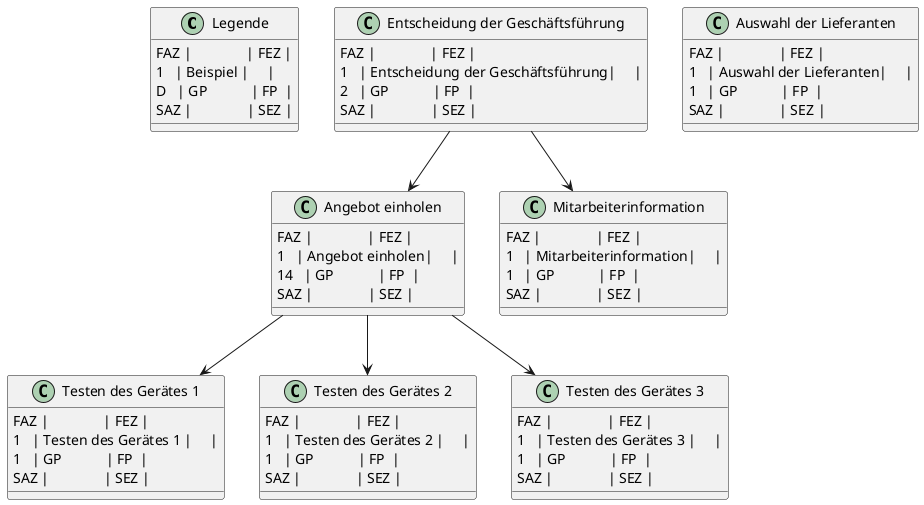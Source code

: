 @startuml
class Legende {
    FAZ |               | FEZ |
1   | Beispiel |     |
D   | GP            | FP  |
SAZ |               | SEZ |
}
class "Entscheidung der Geschäftsführung" {
FAZ |               | FEZ |
1   | Entscheidung der Geschäftsführung|     |
2   | GP            | FP  |
SAZ |               | SEZ |
}
class "Angebot einholen" {
    FAZ |               | FEZ |
1   | Angebot einholen|     |
14   | GP            | FP  |
SAZ |               | SEZ |
}
class "Mitarbeiterinformation" {
    FAZ |               | FEZ |
1   | Mitarbeiterinformation|     |
1   | GP            | FP  |
SAZ |               | SEZ |
}
class "Testen des Gerätes 1" {
    FAZ |               | FEZ |
1   | Testen des Gerätes 1 |     |
1   | GP            | FP  |
SAZ |               | SEZ |
}
class "Testen des Gerätes 2" {
    FAZ |               | FEZ |
1   | Testen des Gerätes 2 |     |
1   | GP            | FP  |
SAZ |               | SEZ |
}
class "Testen des Gerätes 3" {
    FAZ |               | FEZ |
1   | Testen des Gerätes 3 |     |
1   | GP            | FP  |
SAZ |               | SEZ |
}
class "Auswahl der Lieferanten" {
    FAZ |               | FEZ |
1   | Auswahl der Lieferanten|     |
1   | GP            | FP  |
SAZ |               | SEZ |
}
"Entscheidung der Geschäftsführung" --> "Angebot einholen" 
"Entscheidung der Geschäftsführung"  --> "Mitarbeiterinformation"
"Angebot einholen" --> "Testen des Gerätes 1"
"Angebot einholen" --> "Testen des Gerätes 2"
"Angebot einholen" --> "Testen des Gerätes 3"

@enduml